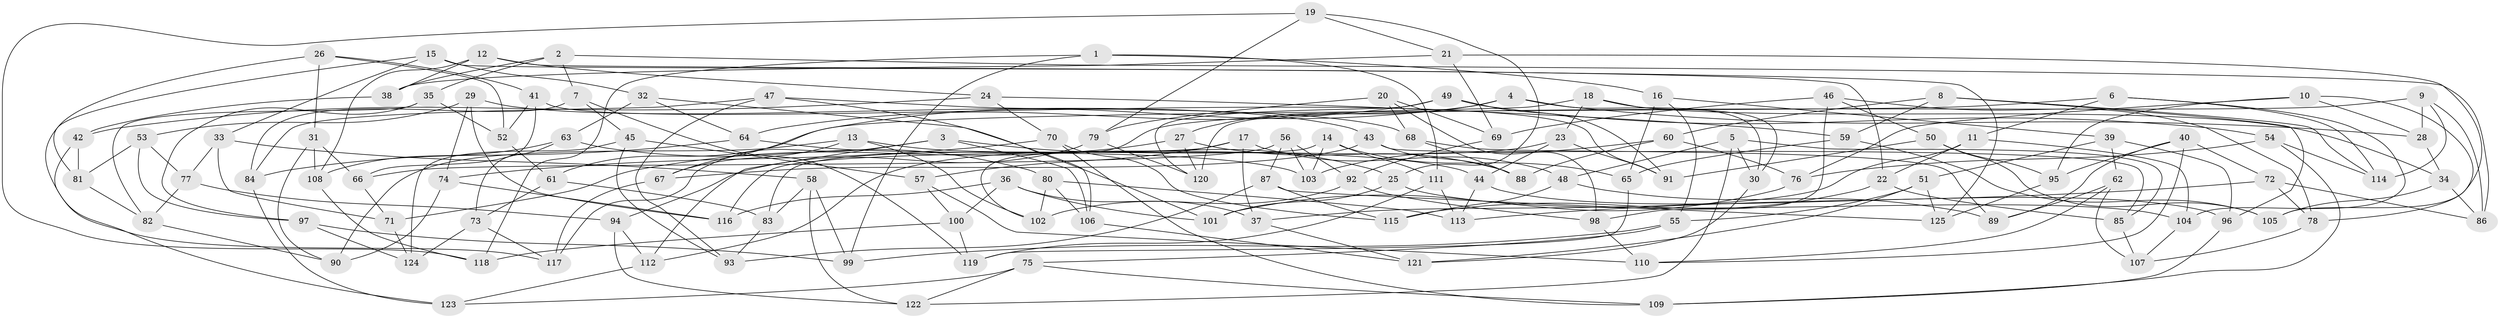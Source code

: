 // coarse degree distribution, {6: 0.5324675324675324, 5: 0.09090909090909091, 4: 0.36363636363636365, 3: 0.012987012987012988}
// Generated by graph-tools (version 1.1) at 2025/24/03/03/25 07:24:24]
// undirected, 125 vertices, 250 edges
graph export_dot {
graph [start="1"]
  node [color=gray90,style=filled];
  1;
  2;
  3;
  4;
  5;
  6;
  7;
  8;
  9;
  10;
  11;
  12;
  13;
  14;
  15;
  16;
  17;
  18;
  19;
  20;
  21;
  22;
  23;
  24;
  25;
  26;
  27;
  28;
  29;
  30;
  31;
  32;
  33;
  34;
  35;
  36;
  37;
  38;
  39;
  40;
  41;
  42;
  43;
  44;
  45;
  46;
  47;
  48;
  49;
  50;
  51;
  52;
  53;
  54;
  55;
  56;
  57;
  58;
  59;
  60;
  61;
  62;
  63;
  64;
  65;
  66;
  67;
  68;
  69;
  70;
  71;
  72;
  73;
  74;
  75;
  76;
  77;
  78;
  79;
  80;
  81;
  82;
  83;
  84;
  85;
  86;
  87;
  88;
  89;
  90;
  91;
  92;
  93;
  94;
  95;
  96;
  97;
  98;
  99;
  100;
  101;
  102;
  103;
  104;
  105;
  106;
  107;
  108;
  109;
  110;
  111;
  112;
  113;
  114;
  115;
  116;
  117;
  118;
  119;
  120;
  121;
  122;
  123;
  124;
  125;
  1 -- 99;
  1 -- 111;
  1 -- 16;
  1 -- 118;
  2 -- 38;
  2 -- 86;
  2 -- 7;
  2 -- 35;
  3 -- 117;
  3 -- 106;
  3 -- 112;
  3 -- 25;
  4 -- 67;
  4 -- 27;
  4 -- 28;
  4 -- 30;
  5 -- 122;
  5 -- 48;
  5 -- 30;
  5 -- 85;
  6 -- 11;
  6 -- 104;
  6 -- 61;
  6 -- 114;
  7 -- 45;
  7 -- 119;
  7 -- 84;
  8 -- 96;
  8 -- 59;
  8 -- 60;
  8 -- 114;
  9 -- 28;
  9 -- 86;
  9 -- 102;
  9 -- 114;
  10 -- 28;
  10 -- 76;
  10 -- 95;
  10 -- 78;
  11 -- 37;
  11 -- 104;
  11 -- 22;
  12 -- 24;
  12 -- 38;
  12 -- 108;
  12 -- 125;
  13 -- 67;
  13 -- 44;
  13 -- 90;
  13 -- 102;
  14 -- 103;
  14 -- 83;
  14 -- 65;
  14 -- 111;
  15 -- 32;
  15 -- 33;
  15 -- 117;
  15 -- 22;
  16 -- 39;
  16 -- 65;
  16 -- 55;
  17 -- 57;
  17 -- 116;
  17 -- 48;
  17 -- 37;
  18 -- 120;
  18 -- 34;
  18 -- 23;
  18 -- 30;
  19 -- 21;
  19 -- 118;
  19 -- 79;
  19 -- 25;
  20 -- 68;
  20 -- 98;
  20 -- 69;
  20 -- 79;
  21 -- 105;
  21 -- 69;
  21 -- 38;
  22 -- 85;
  22 -- 115;
  23 -- 112;
  23 -- 91;
  23 -- 44;
  24 -- 70;
  24 -- 42;
  24 -- 59;
  25 -- 101;
  25 -- 104;
  26 -- 81;
  26 -- 31;
  26 -- 52;
  26 -- 41;
  27 -- 71;
  27 -- 88;
  27 -- 120;
  28 -- 34;
  29 -- 53;
  29 -- 43;
  29 -- 74;
  29 -- 116;
  30 -- 121;
  31 -- 90;
  31 -- 108;
  31 -- 66;
  32 -- 64;
  32 -- 63;
  32 -- 101;
  33 -- 58;
  33 -- 71;
  33 -- 77;
  34 -- 86;
  34 -- 105;
  35 -- 97;
  35 -- 82;
  35 -- 52;
  36 -- 101;
  36 -- 100;
  36 -- 116;
  36 -- 37;
  37 -- 121;
  38 -- 42;
  39 -- 96;
  39 -- 62;
  39 -- 51;
  40 -- 72;
  40 -- 95;
  40 -- 89;
  40 -- 110;
  41 -- 66;
  41 -- 52;
  41 -- 91;
  42 -- 81;
  42 -- 123;
  43 -- 85;
  43 -- 88;
  43 -- 67;
  44 -- 113;
  44 -- 96;
  45 -- 93;
  45 -- 124;
  45 -- 57;
  46 -- 50;
  46 -- 69;
  46 -- 78;
  46 -- 98;
  47 -- 68;
  47 -- 84;
  47 -- 93;
  47 -- 106;
  48 -- 89;
  48 -- 115;
  49 -- 54;
  49 -- 91;
  49 -- 120;
  49 -- 64;
  50 -- 105;
  50 -- 95;
  50 -- 91;
  51 -- 121;
  51 -- 55;
  51 -- 125;
  52 -- 61;
  53 -- 77;
  53 -- 97;
  53 -- 81;
  54 -- 76;
  54 -- 114;
  54 -- 109;
  55 -- 75;
  55 -- 99;
  56 -- 66;
  56 -- 103;
  56 -- 87;
  56 -- 92;
  57 -- 110;
  57 -- 100;
  58 -- 83;
  58 -- 122;
  58 -- 99;
  59 -- 65;
  59 -- 105;
  60 -- 76;
  60 -- 88;
  60 -- 103;
  61 -- 83;
  61 -- 73;
  62 -- 110;
  62 -- 89;
  62 -- 107;
  63 -- 73;
  63 -- 108;
  63 -- 80;
  64 -- 103;
  64 -- 84;
  65 -- 119;
  66 -- 71;
  67 -- 117;
  68 -- 89;
  68 -- 88;
  69 -- 92;
  70 -- 115;
  70 -- 109;
  70 -- 74;
  71 -- 124;
  72 -- 86;
  72 -- 78;
  72 -- 113;
  73 -- 124;
  73 -- 117;
  74 -- 90;
  74 -- 116;
  75 -- 123;
  75 -- 109;
  75 -- 122;
  76 -- 101;
  77 -- 94;
  77 -- 82;
  78 -- 107;
  79 -- 120;
  79 -- 94;
  80 -- 106;
  80 -- 102;
  80 -- 113;
  81 -- 82;
  82 -- 90;
  83 -- 93;
  84 -- 123;
  85 -- 107;
  87 -- 93;
  87 -- 115;
  87 -- 125;
  92 -- 98;
  92 -- 102;
  94 -- 122;
  94 -- 112;
  95 -- 125;
  96 -- 109;
  97 -- 124;
  97 -- 99;
  98 -- 110;
  100 -- 118;
  100 -- 119;
  104 -- 107;
  106 -- 121;
  108 -- 118;
  111 -- 113;
  111 -- 119;
  112 -- 123;
}
